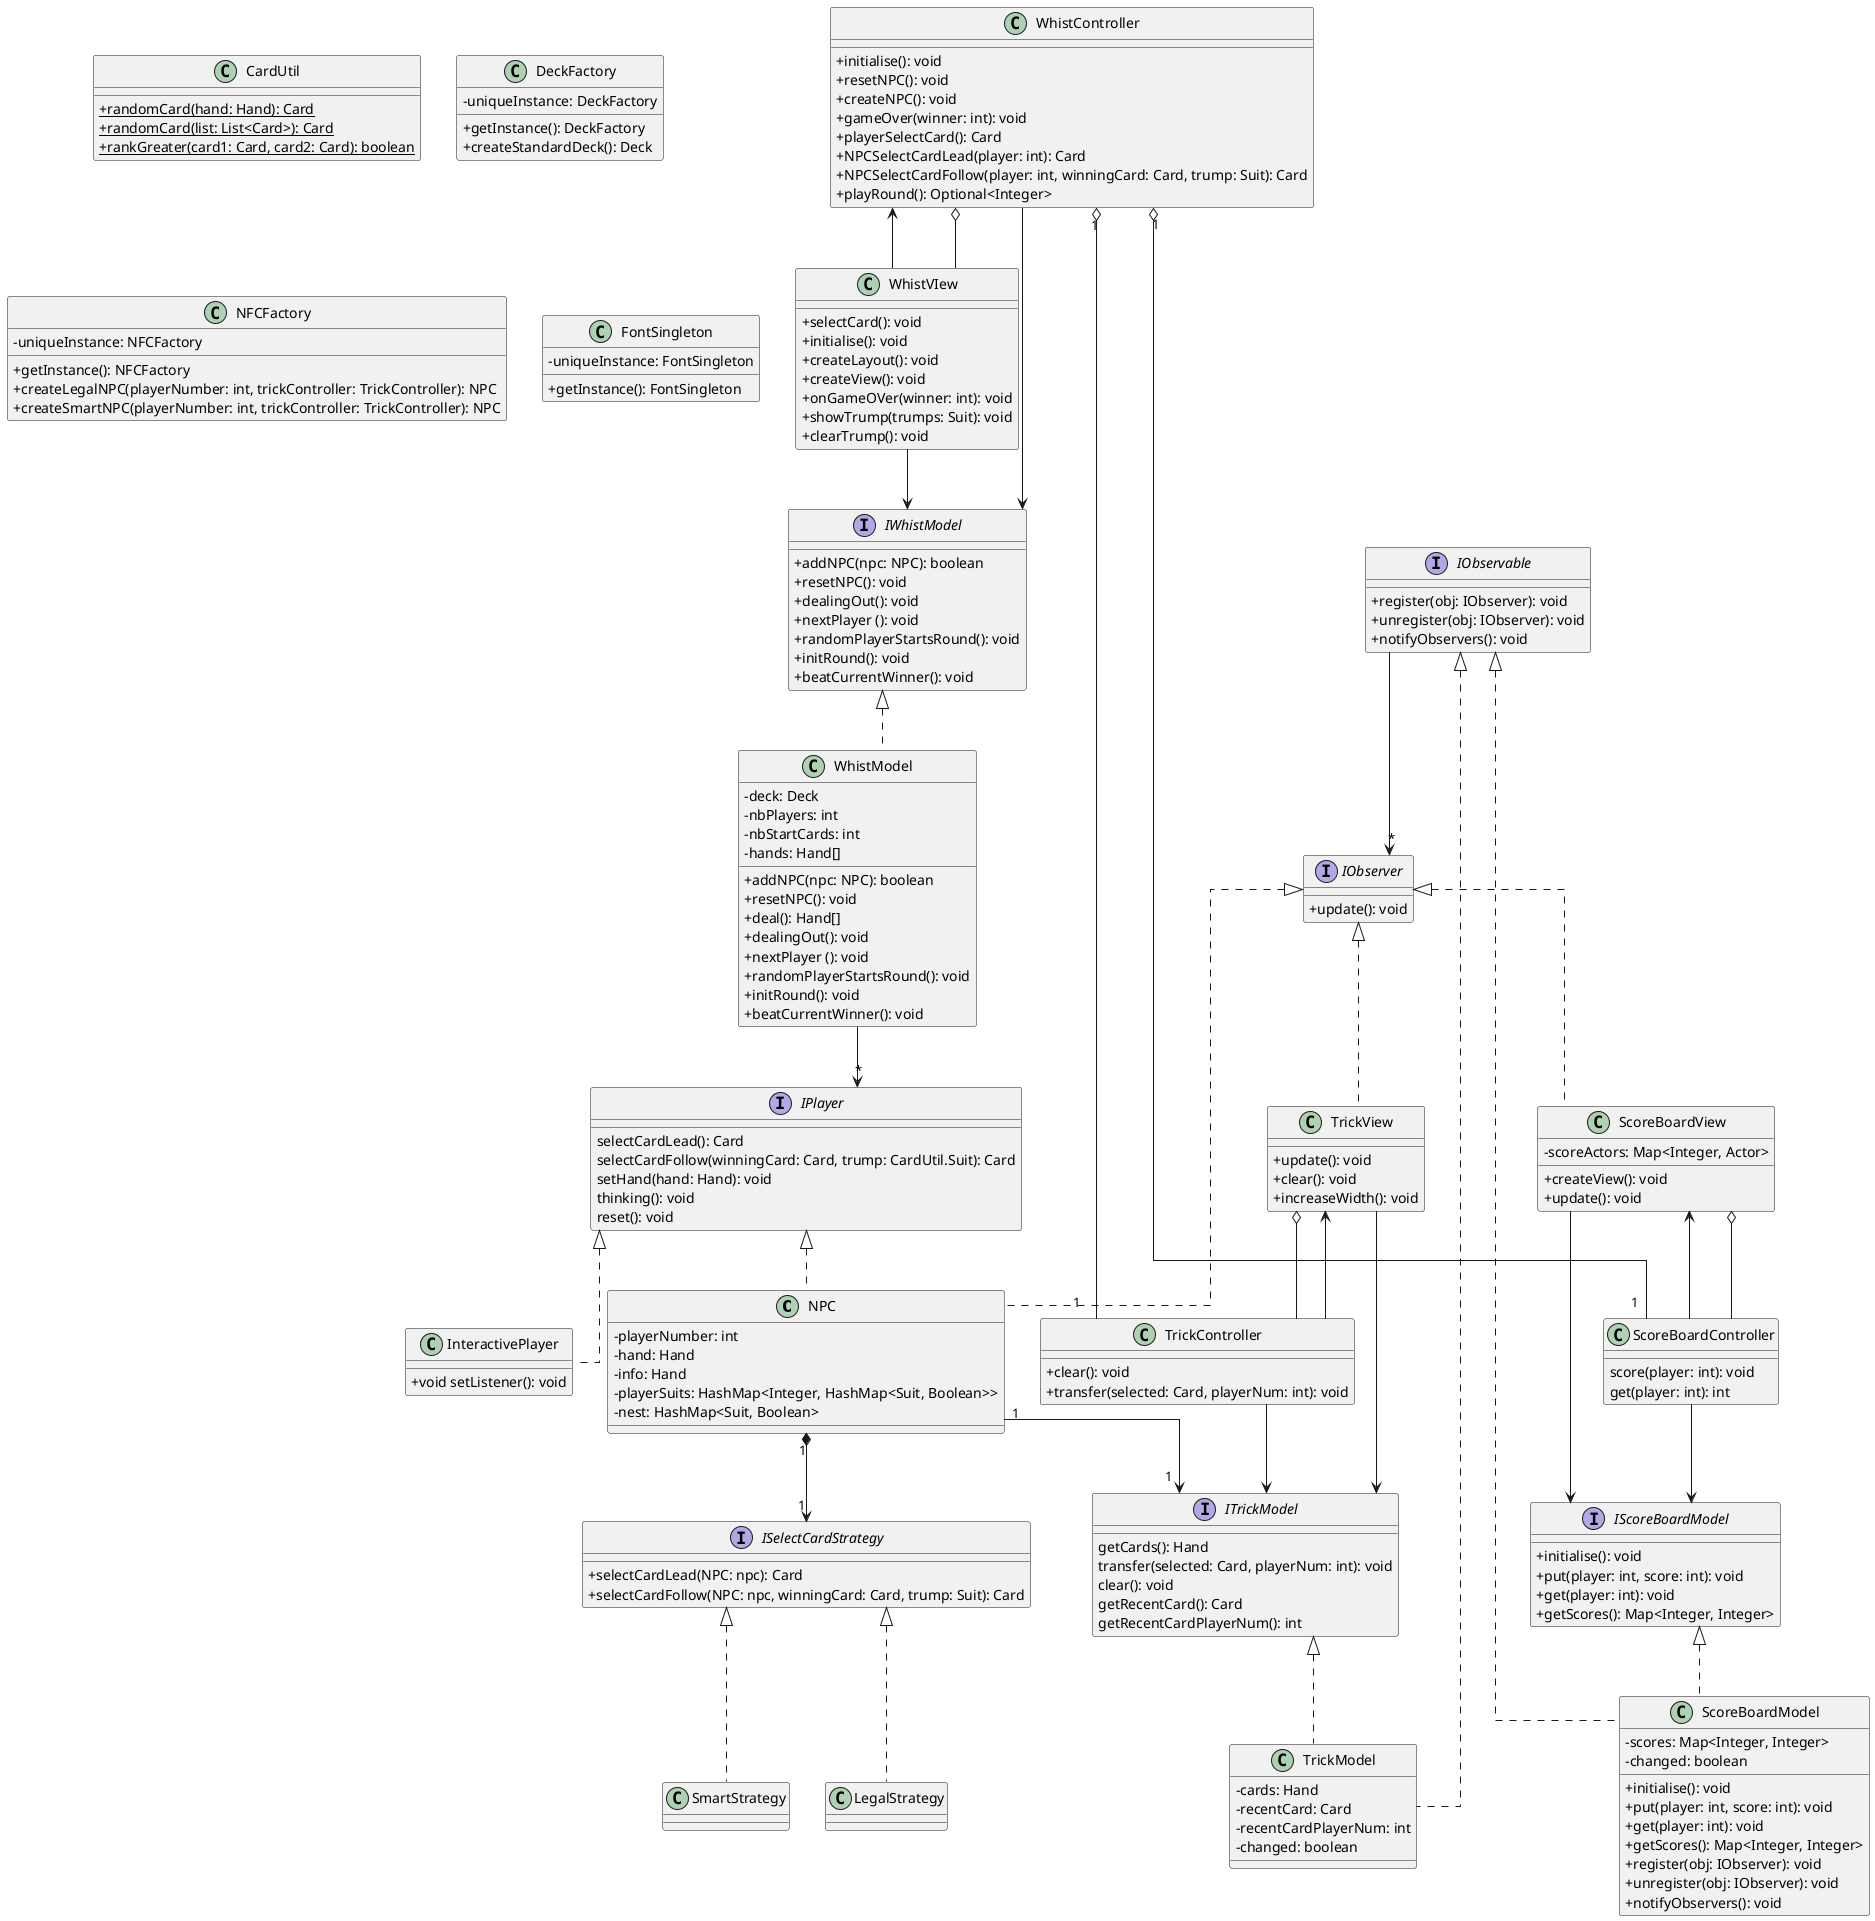 @startuml
skinparam classAttributeIconSize 0
skinparam linetype polyline
skinparam linetype ortho

class NPC implements IObserver, IPlayer {
    - playerNumber: int
    - hand: Hand
    - info: Hand
    - playerSuits: HashMap<Integer, HashMap<Suit, Boolean>>
    - nest: HashMap<Suit, Boolean>
}

NPC "1" *--> "1" ISelectCardStrategy
NPC "1" --> "1" ITrickModel

interface ISelectCardStrategy {
    + selectCardLead(NPC: npc): Card
    + selectCardFollow(NPC: npc, winningCard: Card, trump: Suit): Card
}

class SmartStrategy implements ISelectCardStrategy{
'    + selectCardLead(NPC: npc): Card
'    + selectCardFollow(NPC: npc, winningCard: Card, trump: Suit): Card
}

class LegalStrategy implements ISelectCardStrategy{
'    + selectCardLead(NPC: npc): Card
'    + selectCardFollow(NPC: npc, winningCard: Card, trump: Suit): Card
}

interface IObserver {
    + update(): void
}

interface IObservable {
    + register(obj: IObserver): void
    + unregister(obj: IObserver): void
    + notifyObservers(): void
}

interface ITrickModel {
    getCards(): Hand
    transfer(selected: Card, playerNum: int): void
    clear(): void
    getRecentCard(): Card
    getRecentCardPlayerNum(): int
}

class TrickModel implements IObservable, ITrickModel{
    - cards: Hand
    - recentCard: Card
    - recentCardPlayerNum: int
    - changed: boolean
}
IObservable --> "*" IObserver

class TrickView implements IObserver {
    + update(): void
    + clear(): void
    + increaseWidth(): void
}

TrickView o-- TrickController
TrickView --> ITrickModel

class TrickController {
   + clear(): void
   + transfer(selected: Card, playerNum: int): void
}

TrickController --> ITrickModel
TrickController --> TrickView

interface IWhistModel{
    + addNPC(npc: NPC): boolean
    + resetNPC(): void
    + dealingOut(): void
    + nextPlayer (): void
    + randomPlayerStartsRound(): void
    + initRound(): void
    + beatCurrentWinner(): void
}

class WhistModel implements IWhistModel{

    - deck: Deck
    - nbPlayers: int
    - nbStartCards: int
    - hands: Hand[]

    + addNPC(npc: NPC): boolean
    + resetNPC(): void
    + deal(): Hand[]
    + dealingOut(): void
    + nextPlayer (): void
    + randomPlayerStartsRound(): void
    + initRound(): void
    + beatCurrentWinner(): void
}

WhistModel --> "*" IPlayer

class WhistVIew {
    + selectCard(): void
    + initialise(): void
    + createLayout(): void
    + createView(): void
    + onGameOVer(winner: int): void
    + showTrump(trumps: Suit): void
    + clearTrump(): void
}

WhistVIew --> IWhistModel

class WhistController{
    + initialise(): void
    + resetNPC(): void
    + createNPC(): void
    + gameOver(winner: int): void
    + playerSelectCard(): Card
    + NPCSelectCardLead(player: int): Card
    + NPCSelectCardFollow(player: int, winningCard: Card, trump: Suit): Card
    + playRound(): Optional<Integer>
}

WhistController --> IWhistModel
WhistController o--	 WhistVIew
WhistVIew --> WhistController
WhistController "1" o-- "1" TrickController
WhistController "1" o-- "1" ScoreBoardController

interface IScoreBoardModel {
    + initialise(): void
    + put(player: int, score: int): void
    + get(player: int): void
    + getScores(): Map<Integer, Integer>
}

class ScoreBoardModel implements IScoreBoardModel, IObservable{
    - scores: Map<Integer, Integer>
    - changed: boolean

    + initialise(): void
    + put(player: int, score: int): void
    + get(player: int): void
    + getScores(): Map<Integer, Integer>
    + register(obj: IObserver): void
    + unregister(obj: IObserver): void
    + notifyObservers(): void
}

class ScoreBoardView implements IObserver{
    - scoreActors: Map<Integer, Actor>

    + createView(): void
    + update(): void
}

ScoreBoardView --> IScoreBoardModel
ScoreBoardView o--	 ScoreBoardController

class ScoreBoardController {
    score(player: int): void
    get(player: int): int
}

ScoreBoardController --> IScoreBoardModel
ScoreBoardController --> ScoreBoardView

class CardUtil{
    + {static} randomCard(hand: Hand): Card
    + {static} randomCard(list: List<Card>): Card
    + {static} rankGreater(card1: Card, card2: Card): boolean
}

class DeckFactory {
    - uniqueInstance: DeckFactory
    + getInstance(): DeckFactory
    + createStandardDeck(): Deck
}

class NFCFactory {
    - uniqueInstance: NFCFactory
    + getInstance(): NFCFactory
    + createLegalNPC(playerNumber: int, trickController: TrickController): NPC
    + createSmartNPC(playerNumber: int, trickController: TrickController): NPC
}

class FontSingleton{
    - uniqueInstance: FontSingleton
    + getInstance(): FontSingleton
}

interface IPlayer {
    selectCardLead(): Card
    selectCardFollow(winningCard: Card, trump: CardUtil.Suit): Card
    setHand(hand: Hand): void
    thinking(): void
    reset(): void
}

class InteractivePlayer implements IPlayer {
    + void setListener(): void
}
@enduml